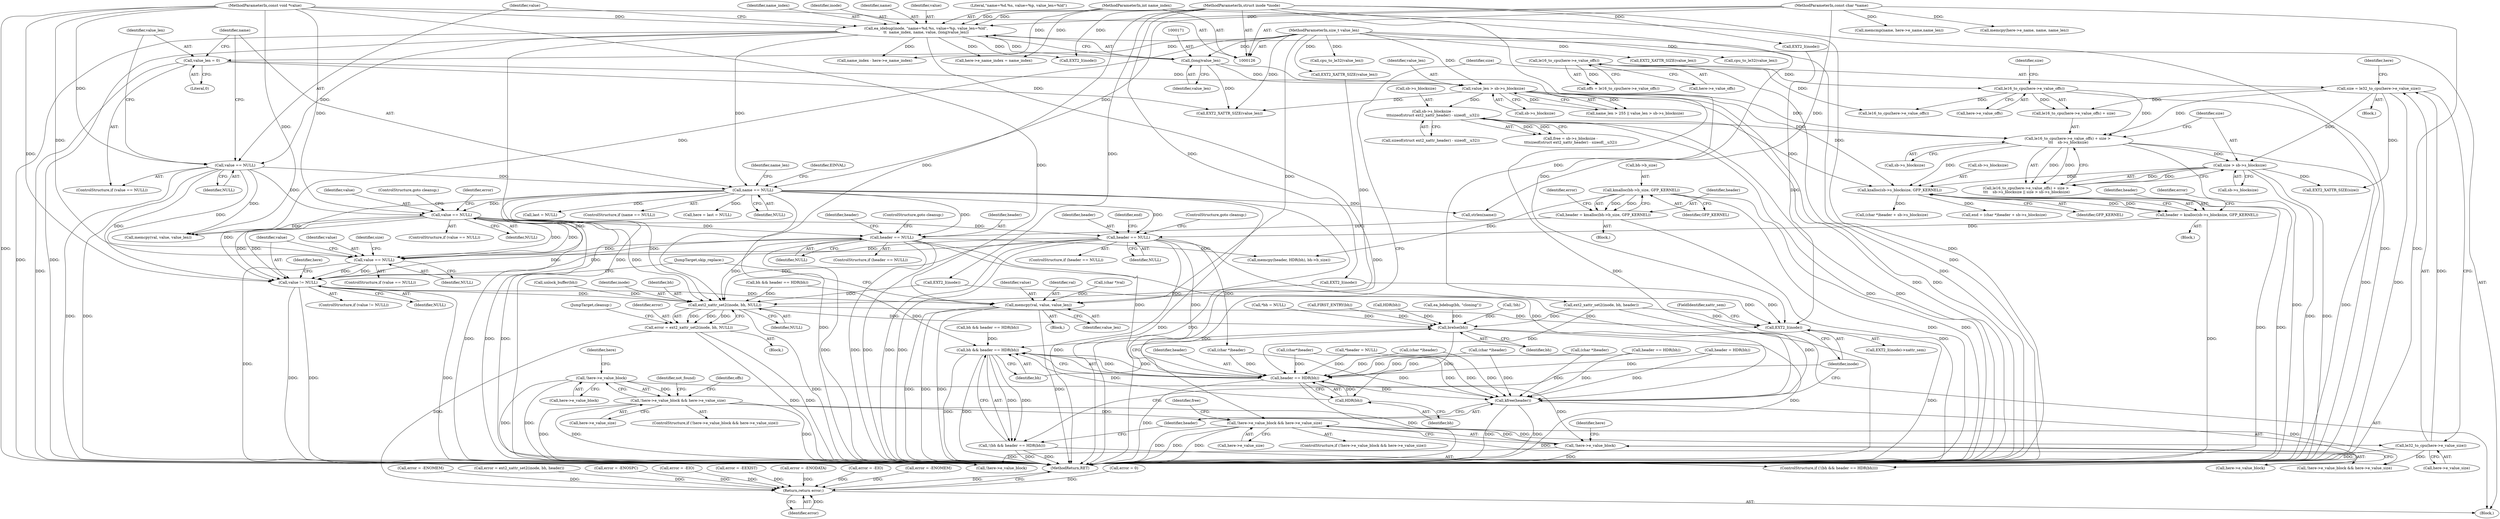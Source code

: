 digraph "0_linux_be0726d33cb8f411945884664924bed3cb8c70ee_10@pointer" {
"1000865" [label="(Call,value == NULL)"];
"1000466" [label="(Call,value == NULL)"];
"1000174" [label="(Call,value == NULL)"];
"1000164" [label="(Call,ea_idebug(inode, \"name=%d.%s, value=%p, value_len=%ld\",\n\t\t  name_index, name, value, (long)value_len))"];
"1000127" [label="(MethodParameterIn,struct inode *inode)"];
"1000128" [label="(MethodParameterIn,int name_index)"];
"1000129" [label="(MethodParameterIn,const char *name)"];
"1000130" [label="(MethodParameterIn,const void *value)"];
"1000170" [label="(Call,(long)value_len)"];
"1000131" [label="(MethodParameterIn,size_t value_len)"];
"1000181" [label="(Call,name == NULL)"];
"1000654" [label="(Call,header == NULL)"];
"1000642" [label="(Call,header = kzalloc(sb->s_blocksize, GFP_KERNEL))"];
"1000644" [label="(Call,kzalloc(sb->s_blocksize, GFP_KERNEL))"];
"1000436" [label="(Call,sb->s_blocksize -\n\t\t\tsizeof(struct ext2_xattr_header) - sizeof(__u32))"];
"1000196" [label="(Call,value_len > sb->s_blocksize)"];
"1000177" [label="(Call,value_len = 0)"];
"1000500" [label="(Call,le16_to_cpu(here->e_value_offs) + size > \n\t\t\t    sb->s_blocksize)"];
"1000502" [label="(Call,le16_to_cpu(here->e_value_offs))"];
"1000324" [label="(Call,le16_to_cpu(here->e_value_offs))"];
"1000492" [label="(Call,size = le32_to_cpu(here->e_value_size))"];
"1000494" [label="(Call,le32_to_cpu(here->e_value_size))"];
"1000482" [label="(Call,!here->e_value_block && here->e_value_size)"];
"1000483" [label="(Call,!here->e_value_block)"];
"1000313" [label="(Call,!here->e_value_block)"];
"1000312" [label="(Call,!here->e_value_block && here->e_value_size)"];
"1000510" [label="(Call,size > sb->s_blocksize)"];
"1000589" [label="(Call,header == NULL)"];
"1000577" [label="(Call,header = kmalloc(bh->b_size, GFP_KERNEL))"];
"1000579" [label="(Call,kmalloc(bh->b_size, GFP_KERNEL))"];
"1000901" [label="(Call,value != NULL)"];
"1000949" [label="(Call,memcpy(val, value, value_len))"];
"1000972" [label="(Call,ext2_xattr_set2(inode, bh, NULL))"];
"1000970" [label="(Call,error = ext2_xattr_set2(inode, bh, NULL))"];
"1001015" [label="(Return,return error;)"];
"1000997" [label="(Call,brelse(bh))"];
"1001001" [label="(Call,bh && header == HDR(bh))"];
"1001000" [label="(Call,!(bh && header == HDR(bh)))"];
"1001005" [label="(Call,HDR(bh))"];
"1001003" [label="(Call,header == HDR(bh))"];
"1001007" [label="(Call,kfree(header))"];
"1001012" [label="(Call,EXT2_I(inode))"];
"1001002" [label="(Identifier,bh)"];
"1000661" [label="(Call,(char *)header)"];
"1000592" [label="(ControlStructure,goto cleanup;)"];
"1000570" [label="(Block,)"];
"1000970" [label="(Call,error = ext2_xattr_set2(inode, bh, NULL))"];
"1000440" [label="(Call,sizeof(struct ext2_xattr_header) - sizeof(__u32))"];
"1000938" [label="(Call,(char *)header)"];
"1000499" [label="(Call,le16_to_cpu(here->e_value_offs) + size > \n\t\t\t    sb->s_blocksize || size > sb->s_blocksize)"];
"1000465" [label="(ControlStructure,if (value == NULL))"];
"1000169" [label="(Identifier,value)"];
"1000656" [label="(Identifier,NULL)"];
"1000593" [label="(Call,memcpy(header, HDR(bh), bh->b_size))"];
"1000999" [label="(ControlStructure,if (!(bh && header == HDR(bh))))"];
"1000521" [label="(Identifier,free)"];
"1000584" [label="(Call,error = -ENOMEM)"];
"1000357" [label="(Call,memcmp(name, here->e_name,name_len))"];
"1000317" [label="(Call,here->e_value_size)"];
"1000186" [label="(Identifier,EINVAL)"];
"1000177" [label="(Call,value_len = 0)"];
"1000131" [label="(MethodParameterIn,size_t value_len)"];
"1001007" [label="(Call,kfree(header))"];
"1000525" [label="(Identifier,error)"];
"1000207" [label="(Call,EXT2_I(inode))"];
"1000992" [label="(Call,ext2_xattr_set2(inode, bh, header))"];
"1001001" [label="(Call,bh && header == HDR(bh))"];
"1000482" [label="(Call,!here->e_value_block && here->e_value_size)"];
"1000481" [label="(ControlStructure,if (!here->e_value_block && here->e_value_size))"];
"1000949" [label="(Call,memcpy(val, value, value_len))"];
"1000167" [label="(Identifier,name_index)"];
"1000964" [label="(Call,header == HDR(bh))"];
"1000660" [label="(Call,(char *)header + sb->s_blocksize)"];
"1000953" [label="(JumpTarget,skip_replace:)"];
"1000800" [label="(Call,memcpy(val, value, value_len))"];
"1000741" [label="(Call,!here->e_value_block)"];
"1000172" [label="(Identifier,value_len)"];
"1000488" [label="(Identifier,here)"];
"1000865" [label="(Call,value == NULL)"];
"1000447" [label="(Call,last = NULL)"];
"1000336" [label="(Identifier,not_found)"];
"1000579" [label="(Call,kmalloc(bh->b_size, GFP_KERNEL))"];
"1000731" [label="(Call,memcpy(here->e_name, name, name_len))"];
"1000467" [label="(Identifier,value)"];
"1000783" [label="(Call,EXT2_XATTR_SIZE(value_len))"];
"1001012" [label="(Call,EXT2_I(inode))"];
"1000512" [label="(Call,sb->s_blocksize)"];
"1000589" [label="(Call,header == NULL)"];
"1000501" [label="(Call,le16_to_cpu(here->e_value_offs) + size)"];
"1000176" [label="(Identifier,NULL)"];
"1000182" [label="(Identifier,name)"];
"1000466" [label="(Call,value == NULL)"];
"1000902" [label="(Identifier,value)"];
"1000657" [label="(ControlStructure,goto cleanup;)"];
"1000962" [label="(Call,bh && header == HDR(bh))"];
"1000768" [label="(Call,(char *)header)"];
"1001015" [label="(Return,return error;)"];
"1000493" [label="(Identifier,size)"];
"1000323" [label="(Identifier,offs)"];
"1000655" [label="(Identifier,header)"];
"1000510" [label="(Call,size > sb->s_blocksize)"];
"1000658" [label="(Call,end = (char *)header + sb->s_blocksize)"];
"1000437" [label="(Call,sb->s_blocksize)"];
"1000578" [label="(Identifier,header)"];
"1000903" [label="(Identifier,NULL)"];
"1000590" [label="(Identifier,header)"];
"1000642" [label="(Call,header = kzalloc(sb->s_blocksize, GFP_KERNEL))"];
"1000641" [label="(Block,)"];
"1000971" [label="(Identifier,error)"];
"1000285" [label="(Call,error = -EIO)"];
"1000337" [label="(Call,name_index - here->e_name_index)"];
"1000900" [label="(ControlStructure,if (value != NULL))"];
"1000494" [label="(Call,le32_to_cpu(here->e_value_size))"];
"1000462" [label="(Call,error = 0)"];
"1000164" [label="(Call,ea_idebug(inode, \"name=%d.%s, value=%p, value_len=%ld\",\n\t\t  name_index, name, value, (long)value_len))"];
"1000165" [label="(Identifier,inode)"];
"1000221" [label="(Call,EXT2_I(inode))"];
"1000871" [label="(Identifier,size)"];
"1000585" [label="(Identifier,error)"];
"1000649" [label="(Call,error = -ENOMEM)"];
"1000130" [label="(MethodParameterIn,const void *value)"];
"1000901" [label="(Call,value != NULL)"];
"1000129" [label="(MethodParameterIn,const char *name)"];
"1000975" [label="(Identifier,NULL)"];
"1000659" [label="(Identifier,end)"];
"1000314" [label="(Call,here->e_value_block)"];
"1000502" [label="(Call,le16_to_cpu(here->e_value_offs))"];
"1000188" [label="(Identifier,name_len)"];
"1000197" [label="(Identifier,value_len)"];
"1000960" [label="(Block,)"];
"1000168" [label="(Identifier,name)"];
"1000128" [label="(MethodParameterIn,int name_index)"];
"1000917" [label="(Call,EXT2_XATTR_SIZE(value_len))"];
"1000907" [label="(Identifier,here)"];
"1000973" [label="(Identifier,inode)"];
"1000990" [label="(Call,error = ext2_xattr_set2(inode, bh, header))"];
"1001017" [label="(MethodReturn,RET)"];
"1000721" [label="(Call,here->e_name_index = name_index)"];
"1000577" [label="(Call,header = kmalloc(bh->b_size, GFP_KERNEL))"];
"1001008" [label="(Identifier,header)"];
"1000325" [label="(Call,here->e_value_offs)"];
"1000506" [label="(Identifier,size)"];
"1000322" [label="(Call,offs = le16_to_cpu(here->e_value_offs))"];
"1001013" [label="(Identifier,inode)"];
"1000503" [label="(Call,here->e_value_offs)"];
"1000170" [label="(Call,(long)value_len)"];
"1000518" [label="(Call,EXT2_XATTR_SIZE(size))"];
"1000583" [label="(Identifier,GFP_KERNEL)"];
"1000192" [label="(Call,name_len > 255 || value_len > sb->s_blocksize)"];
"1000427" [label="(Call,(char*)header)"];
"1000145" [label="(Call,*header = NULL)"];
"1000636" [label="(Call,(char *)header)"];
"1000181" [label="(Call,name == NULL)"];
"1000180" [label="(ControlStructure,if (name == NULL))"];
"1000740" [label="(Call,!here->e_value_block && here->e_value_size)"];
"1000997" [label="(Call,brelse(bh))"];
"1000864" [label="(ControlStructure,if (value == NULL))"];
"1000436" [label="(Call,sb->s_blocksize -\n\t\t\tsizeof(struct ext2_xattr_header) - sizeof(__u32))"];
"1000173" [label="(ControlStructure,if (value == NULL))"];
"1000951" [label="(Identifier,value)"];
"1000127" [label="(MethodParameterIn,struct inode *inode)"];
"1001011" [label="(Call,EXT2_I(inode)->xattr_sem)"];
"1000507" [label="(Call,sb->s_blocksize)"];
"1001006" [label="(Identifier,bh)"];
"1000198" [label="(Call,sb->s_blocksize)"];
"1000495" [label="(Call,here->e_value_size)"];
"1000445" [label="(Call,here = last = NULL)"];
"1000653" [label="(ControlStructure,if (header == NULL))"];
"1000645" [label="(Call,sb->s_blocksize)"];
"1000580" [label="(Call,bh->b_size)"];
"1000468" [label="(Identifier,NULL)"];
"1000469" [label="(ControlStructure,goto cleanup;)"];
"1000490" [label="(Block,)"];
"1000574" [label="(Call,ea_bdebug(bh, \"cloning\"))"];
"1000974" [label="(Identifier,bh)"];
"1000312" [label="(Call,!here->e_value_block && here->e_value_size)"];
"1000972" [label="(Call,ext2_xattr_set2(inode, bh, NULL))"];
"1000434" [label="(Call,free = sb->s_blocksize -\n\t\t\tsizeof(struct ext2_xattr_header) - sizeof(__u32))"];
"1000282" [label="(Call,EXT2_I(inode))"];
"1001003" [label="(Call,header == HDR(bh))"];
"1000189" [label="(Call,strlen(name))"];
"1001005" [label="(Call,HDR(bh))"];
"1001004" [label="(Identifier,header)"];
"1000866" [label="(Identifier,value)"];
"1000524" [label="(Call,error = -ENOSPC)"];
"1000245" [label="(Call,header = HDR(bh))"];
"1000650" [label="(Identifier,error)"];
"1000175" [label="(Identifier,value)"];
"1000318" [label="(Identifier,here)"];
"1000229" [label="(Call,!bh)"];
"1000196" [label="(Call,value_len > sb->s_blocksize)"];
"1000982" [label="(Call,bh && header == HDR(bh))"];
"1000867" [label="(Identifier,NULL)"];
"1000504" [label="(Identifier,here)"];
"1000179" [label="(Literal,0)"];
"1000224" [label="(Call,error = -EIO)"];
"1000588" [label="(ControlStructure,if (header == NULL))"];
"1000174" [label="(Call,value == NULL)"];
"1000909" [label="(Call,cpu_to_le32(value_len))"];
"1000483" [label="(Call,!here->e_value_block)"];
"1000950" [label="(Identifier,val)"];
"1000472" [label="(Call,error = -EEXIST)"];
"1000311" [label="(ControlStructure,if (!here->e_value_block && here->e_value_size))"];
"1000166" [label="(Literal,\"name=%d.%s, value=%p, value_len=%ld\")"];
"1000453" [label="(Call,error = -ENODATA)"];
"1000998" [label="(Identifier,bh)"];
"1000654" [label="(Call,header == NULL)"];
"1000913" [label="(Block,)"];
"1000968" [label="(Call,unlock_buffer(bh))"];
"1000178" [label="(Identifier,value_len)"];
"1000313" [label="(Call,!here->e_value_block)"];
"1000324" [label="(Call,le16_to_cpu(here->e_value_offs))"];
"1000594" [label="(Identifier,header)"];
"1000790" [label="(Call,cpu_to_le32(value_len))"];
"1000591" [label="(Identifier,NULL)"];
"1000534" [label="(Call,EXT2_XATTR_SIZE(value_len))"];
"1000952" [label="(Identifier,value_len)"];
"1001014" [label="(FieldIdentifier,xattr_sem)"];
"1000212" [label="(Call,EXT2_I(inode))"];
"1000760" [label="(Call,le16_to_cpu(here->e_value_offs))"];
"1000487" [label="(Call,here->e_value_size)"];
"1000935" [label="(Call,(char *)val)"];
"1000643" [label="(Identifier,header)"];
"1000648" [label="(Identifier,GFP_KERNEL)"];
"1001016" [label="(Identifier,error)"];
"1000644" [label="(Call,kzalloc(sb->s_blocksize, GFP_KERNEL))"];
"1000141" [label="(Call,*bh = NULL)"];
"1000292" [label="(Call,FIRST_ENTRY(bh))"];
"1000492" [label="(Call,size = le32_to_cpu(here->e_value_size))"];
"1000996" [label="(JumpTarget,cleanup:)"];
"1000500" [label="(Call,le16_to_cpu(here->e_value_offs) + size > \n\t\t\t    sb->s_blocksize)"];
"1000247" [label="(Call,HDR(bh))"];
"1000133" [label="(Block,)"];
"1000484" [label="(Call,here->e_value_block)"];
"1000511" [label="(Identifier,size)"];
"1001000" [label="(Call,!(bh && header == HDR(bh)))"];
"1000183" [label="(Identifier,NULL)"];
"1000865" -> "1000864"  [label="AST: "];
"1000865" -> "1000867"  [label="CFG: "];
"1000866" -> "1000865"  [label="AST: "];
"1000867" -> "1000865"  [label="AST: "];
"1000871" -> "1000865"  [label="CFG: "];
"1000902" -> "1000865"  [label="CFG: "];
"1000865" -> "1001017"  [label="DDG: "];
"1000466" -> "1000865"  [label="DDG: "];
"1000466" -> "1000865"  [label="DDG: "];
"1000174" -> "1000865"  [label="DDG: "];
"1000130" -> "1000865"  [label="DDG: "];
"1000654" -> "1000865"  [label="DDG: "];
"1000181" -> "1000865"  [label="DDG: "];
"1000589" -> "1000865"  [label="DDG: "];
"1000865" -> "1000901"  [label="DDG: "];
"1000865" -> "1000901"  [label="DDG: "];
"1000466" -> "1000465"  [label="AST: "];
"1000466" -> "1000468"  [label="CFG: "];
"1000467" -> "1000466"  [label="AST: "];
"1000468" -> "1000466"  [label="AST: "];
"1000469" -> "1000466"  [label="CFG: "];
"1000525" -> "1000466"  [label="CFG: "];
"1000466" -> "1001017"  [label="DDG: "];
"1000466" -> "1001017"  [label="DDG: "];
"1000466" -> "1001017"  [label="DDG: "];
"1000174" -> "1000466"  [label="DDG: "];
"1000130" -> "1000466"  [label="DDG: "];
"1000181" -> "1000466"  [label="DDG: "];
"1000466" -> "1000589"  [label="DDG: "];
"1000466" -> "1000654"  [label="DDG: "];
"1000466" -> "1000800"  [label="DDG: "];
"1000466" -> "1000901"  [label="DDG: "];
"1000466" -> "1000901"  [label="DDG: "];
"1000466" -> "1000972"  [label="DDG: "];
"1000174" -> "1000173"  [label="AST: "];
"1000174" -> "1000176"  [label="CFG: "];
"1000175" -> "1000174"  [label="AST: "];
"1000176" -> "1000174"  [label="AST: "];
"1000178" -> "1000174"  [label="CFG: "];
"1000182" -> "1000174"  [label="CFG: "];
"1000174" -> "1001017"  [label="DDG: "];
"1000174" -> "1001017"  [label="DDG: "];
"1000164" -> "1000174"  [label="DDG: "];
"1000130" -> "1000174"  [label="DDG: "];
"1000174" -> "1000181"  [label="DDG: "];
"1000174" -> "1000800"  [label="DDG: "];
"1000174" -> "1000901"  [label="DDG: "];
"1000164" -> "1000133"  [label="AST: "];
"1000164" -> "1000170"  [label="CFG: "];
"1000165" -> "1000164"  [label="AST: "];
"1000166" -> "1000164"  [label="AST: "];
"1000167" -> "1000164"  [label="AST: "];
"1000168" -> "1000164"  [label="AST: "];
"1000169" -> "1000164"  [label="AST: "];
"1000170" -> "1000164"  [label="AST: "];
"1000175" -> "1000164"  [label="CFG: "];
"1000164" -> "1001017"  [label="DDG: "];
"1000164" -> "1001017"  [label="DDG: "];
"1000164" -> "1001017"  [label="DDG: "];
"1000164" -> "1001017"  [label="DDG: "];
"1000127" -> "1000164"  [label="DDG: "];
"1000128" -> "1000164"  [label="DDG: "];
"1000129" -> "1000164"  [label="DDG: "];
"1000130" -> "1000164"  [label="DDG: "];
"1000170" -> "1000164"  [label="DDG: "];
"1000164" -> "1000181"  [label="DDG: "];
"1000164" -> "1000207"  [label="DDG: "];
"1000164" -> "1000337"  [label="DDG: "];
"1000164" -> "1000721"  [label="DDG: "];
"1000127" -> "1000126"  [label="AST: "];
"1000127" -> "1001017"  [label="DDG: "];
"1000127" -> "1000207"  [label="DDG: "];
"1000127" -> "1000212"  [label="DDG: "];
"1000127" -> "1000221"  [label="DDG: "];
"1000127" -> "1000282"  [label="DDG: "];
"1000127" -> "1000972"  [label="DDG: "];
"1000127" -> "1000992"  [label="DDG: "];
"1000127" -> "1001012"  [label="DDG: "];
"1000128" -> "1000126"  [label="AST: "];
"1000128" -> "1001017"  [label="DDG: "];
"1000128" -> "1000337"  [label="DDG: "];
"1000128" -> "1000721"  [label="DDG: "];
"1000129" -> "1000126"  [label="AST: "];
"1000129" -> "1001017"  [label="DDG: "];
"1000129" -> "1000181"  [label="DDG: "];
"1000129" -> "1000189"  [label="DDG: "];
"1000129" -> "1000357"  [label="DDG: "];
"1000129" -> "1000731"  [label="DDG: "];
"1000130" -> "1000126"  [label="AST: "];
"1000130" -> "1001017"  [label="DDG: "];
"1000130" -> "1000800"  [label="DDG: "];
"1000130" -> "1000901"  [label="DDG: "];
"1000130" -> "1000949"  [label="DDG: "];
"1000170" -> "1000172"  [label="CFG: "];
"1000171" -> "1000170"  [label="AST: "];
"1000172" -> "1000170"  [label="AST: "];
"1000170" -> "1001017"  [label="DDG: "];
"1000131" -> "1000170"  [label="DDG: "];
"1000170" -> "1000196"  [label="DDG: "];
"1000170" -> "1000534"  [label="DDG: "];
"1000131" -> "1000126"  [label="AST: "];
"1000131" -> "1001017"  [label="DDG: "];
"1000131" -> "1000177"  [label="DDG: "];
"1000131" -> "1000196"  [label="DDG: "];
"1000131" -> "1000534"  [label="DDG: "];
"1000131" -> "1000783"  [label="DDG: "];
"1000131" -> "1000790"  [label="DDG: "];
"1000131" -> "1000800"  [label="DDG: "];
"1000131" -> "1000909"  [label="DDG: "];
"1000131" -> "1000917"  [label="DDG: "];
"1000131" -> "1000949"  [label="DDG: "];
"1000181" -> "1000180"  [label="AST: "];
"1000181" -> "1000183"  [label="CFG: "];
"1000182" -> "1000181"  [label="AST: "];
"1000183" -> "1000181"  [label="AST: "];
"1000186" -> "1000181"  [label="CFG: "];
"1000188" -> "1000181"  [label="CFG: "];
"1000181" -> "1001017"  [label="DDG: "];
"1000181" -> "1001017"  [label="DDG: "];
"1000181" -> "1001017"  [label="DDG: "];
"1000181" -> "1000189"  [label="DDG: "];
"1000181" -> "1000445"  [label="DDG: "];
"1000181" -> "1000447"  [label="DDG: "];
"1000181" -> "1000589"  [label="DDG: "];
"1000181" -> "1000654"  [label="DDG: "];
"1000181" -> "1000901"  [label="DDG: "];
"1000181" -> "1000972"  [label="DDG: "];
"1000654" -> "1000653"  [label="AST: "];
"1000654" -> "1000656"  [label="CFG: "];
"1000655" -> "1000654"  [label="AST: "];
"1000656" -> "1000654"  [label="AST: "];
"1000657" -> "1000654"  [label="CFG: "];
"1000659" -> "1000654"  [label="CFG: "];
"1000654" -> "1001017"  [label="DDG: "];
"1000654" -> "1001017"  [label="DDG: "];
"1000654" -> "1001017"  [label="DDG: "];
"1000642" -> "1000654"  [label="DDG: "];
"1000654" -> "1000661"  [label="DDG: "];
"1000654" -> "1000901"  [label="DDG: "];
"1000654" -> "1000972"  [label="DDG: "];
"1000654" -> "1001003"  [label="DDG: "];
"1000654" -> "1001007"  [label="DDG: "];
"1000642" -> "1000641"  [label="AST: "];
"1000642" -> "1000644"  [label="CFG: "];
"1000643" -> "1000642"  [label="AST: "];
"1000644" -> "1000642"  [label="AST: "];
"1000650" -> "1000642"  [label="CFG: "];
"1000642" -> "1001017"  [label="DDG: "];
"1000644" -> "1000642"  [label="DDG: "];
"1000644" -> "1000642"  [label="DDG: "];
"1000644" -> "1000648"  [label="CFG: "];
"1000645" -> "1000644"  [label="AST: "];
"1000648" -> "1000644"  [label="AST: "];
"1000644" -> "1001017"  [label="DDG: "];
"1000644" -> "1001017"  [label="DDG: "];
"1000436" -> "1000644"  [label="DDG: "];
"1000500" -> "1000644"  [label="DDG: "];
"1000510" -> "1000644"  [label="DDG: "];
"1000196" -> "1000644"  [label="DDG: "];
"1000644" -> "1000658"  [label="DDG: "];
"1000644" -> "1000660"  [label="DDG: "];
"1000436" -> "1000434"  [label="AST: "];
"1000436" -> "1000440"  [label="CFG: "];
"1000437" -> "1000436"  [label="AST: "];
"1000440" -> "1000436"  [label="AST: "];
"1000434" -> "1000436"  [label="CFG: "];
"1000436" -> "1001017"  [label="DDG: "];
"1000436" -> "1001017"  [label="DDG: "];
"1000436" -> "1000434"  [label="DDG: "];
"1000436" -> "1000434"  [label="DDG: "];
"1000196" -> "1000436"  [label="DDG: "];
"1000436" -> "1000500"  [label="DDG: "];
"1000196" -> "1000192"  [label="AST: "];
"1000196" -> "1000198"  [label="CFG: "];
"1000197" -> "1000196"  [label="AST: "];
"1000198" -> "1000196"  [label="AST: "];
"1000192" -> "1000196"  [label="CFG: "];
"1000196" -> "1001017"  [label="DDG: "];
"1000196" -> "1001017"  [label="DDG: "];
"1000196" -> "1000192"  [label="DDG: "];
"1000196" -> "1000192"  [label="DDG: "];
"1000177" -> "1000196"  [label="DDG: "];
"1000196" -> "1000500"  [label="DDG: "];
"1000196" -> "1000534"  [label="DDG: "];
"1000177" -> "1000173"  [label="AST: "];
"1000177" -> "1000179"  [label="CFG: "];
"1000178" -> "1000177"  [label="AST: "];
"1000179" -> "1000177"  [label="AST: "];
"1000182" -> "1000177"  [label="CFG: "];
"1000177" -> "1001017"  [label="DDG: "];
"1000177" -> "1000534"  [label="DDG: "];
"1000500" -> "1000499"  [label="AST: "];
"1000500" -> "1000507"  [label="CFG: "];
"1000501" -> "1000500"  [label="AST: "];
"1000507" -> "1000500"  [label="AST: "];
"1000511" -> "1000500"  [label="CFG: "];
"1000499" -> "1000500"  [label="CFG: "];
"1000500" -> "1001017"  [label="DDG: "];
"1000500" -> "1001017"  [label="DDG: "];
"1000500" -> "1000499"  [label="DDG: "];
"1000500" -> "1000499"  [label="DDG: "];
"1000502" -> "1000500"  [label="DDG: "];
"1000492" -> "1000500"  [label="DDG: "];
"1000500" -> "1000510"  [label="DDG: "];
"1000502" -> "1000501"  [label="AST: "];
"1000502" -> "1000503"  [label="CFG: "];
"1000503" -> "1000502"  [label="AST: "];
"1000506" -> "1000502"  [label="CFG: "];
"1000502" -> "1001017"  [label="DDG: "];
"1000502" -> "1000501"  [label="DDG: "];
"1000324" -> "1000502"  [label="DDG: "];
"1000502" -> "1000760"  [label="DDG: "];
"1000324" -> "1000322"  [label="AST: "];
"1000324" -> "1000325"  [label="CFG: "];
"1000325" -> "1000324"  [label="AST: "];
"1000322" -> "1000324"  [label="CFG: "];
"1000324" -> "1001017"  [label="DDG: "];
"1000324" -> "1000322"  [label="DDG: "];
"1000324" -> "1000760"  [label="DDG: "];
"1000492" -> "1000490"  [label="AST: "];
"1000492" -> "1000494"  [label="CFG: "];
"1000493" -> "1000492"  [label="AST: "];
"1000494" -> "1000492"  [label="AST: "];
"1000504" -> "1000492"  [label="CFG: "];
"1000492" -> "1001017"  [label="DDG: "];
"1000494" -> "1000492"  [label="DDG: "];
"1000492" -> "1000501"  [label="DDG: "];
"1000492" -> "1000510"  [label="DDG: "];
"1000492" -> "1000518"  [label="DDG: "];
"1000494" -> "1000495"  [label="CFG: "];
"1000495" -> "1000494"  [label="AST: "];
"1000494" -> "1001017"  [label="DDG: "];
"1000482" -> "1000494"  [label="DDG: "];
"1000494" -> "1000740"  [label="DDG: "];
"1000482" -> "1000481"  [label="AST: "];
"1000482" -> "1000483"  [label="CFG: "];
"1000482" -> "1000487"  [label="CFG: "];
"1000483" -> "1000482"  [label="AST: "];
"1000487" -> "1000482"  [label="AST: "];
"1000493" -> "1000482"  [label="CFG: "];
"1000521" -> "1000482"  [label="CFG: "];
"1000482" -> "1001017"  [label="DDG: "];
"1000482" -> "1001017"  [label="DDG: "];
"1000482" -> "1001017"  [label="DDG: "];
"1000483" -> "1000482"  [label="DDG: "];
"1000312" -> "1000482"  [label="DDG: "];
"1000482" -> "1000740"  [label="DDG: "];
"1000483" -> "1000484"  [label="CFG: "];
"1000484" -> "1000483"  [label="AST: "];
"1000488" -> "1000483"  [label="CFG: "];
"1000483" -> "1001017"  [label="DDG: "];
"1000313" -> "1000483"  [label="DDG: "];
"1000483" -> "1000741"  [label="DDG: "];
"1000313" -> "1000312"  [label="AST: "];
"1000313" -> "1000314"  [label="CFG: "];
"1000314" -> "1000313"  [label="AST: "];
"1000318" -> "1000313"  [label="CFG: "];
"1000312" -> "1000313"  [label="CFG: "];
"1000313" -> "1001017"  [label="DDG: "];
"1000313" -> "1000312"  [label="DDG: "];
"1000313" -> "1000741"  [label="DDG: "];
"1000312" -> "1000311"  [label="AST: "];
"1000312" -> "1000317"  [label="CFG: "];
"1000317" -> "1000312"  [label="AST: "];
"1000323" -> "1000312"  [label="CFG: "];
"1000336" -> "1000312"  [label="CFG: "];
"1000312" -> "1001017"  [label="DDG: "];
"1000312" -> "1001017"  [label="DDG: "];
"1000312" -> "1001017"  [label="DDG: "];
"1000312" -> "1000740"  [label="DDG: "];
"1000510" -> "1000499"  [label="AST: "];
"1000510" -> "1000512"  [label="CFG: "];
"1000511" -> "1000510"  [label="AST: "];
"1000512" -> "1000510"  [label="AST: "];
"1000499" -> "1000510"  [label="CFG: "];
"1000510" -> "1001017"  [label="DDG: "];
"1000510" -> "1001017"  [label="DDG: "];
"1000510" -> "1000499"  [label="DDG: "];
"1000510" -> "1000499"  [label="DDG: "];
"1000510" -> "1000518"  [label="DDG: "];
"1000589" -> "1000588"  [label="AST: "];
"1000589" -> "1000591"  [label="CFG: "];
"1000590" -> "1000589"  [label="AST: "];
"1000591" -> "1000589"  [label="AST: "];
"1000592" -> "1000589"  [label="CFG: "];
"1000594" -> "1000589"  [label="CFG: "];
"1000589" -> "1001017"  [label="DDG: "];
"1000589" -> "1001017"  [label="DDG: "];
"1000589" -> "1001017"  [label="DDG: "];
"1000577" -> "1000589"  [label="DDG: "];
"1000589" -> "1000593"  [label="DDG: "];
"1000589" -> "1000901"  [label="DDG: "];
"1000589" -> "1000972"  [label="DDG: "];
"1000589" -> "1001003"  [label="DDG: "];
"1000589" -> "1001007"  [label="DDG: "];
"1000577" -> "1000570"  [label="AST: "];
"1000577" -> "1000579"  [label="CFG: "];
"1000578" -> "1000577"  [label="AST: "];
"1000579" -> "1000577"  [label="AST: "];
"1000585" -> "1000577"  [label="CFG: "];
"1000577" -> "1001017"  [label="DDG: "];
"1000579" -> "1000577"  [label="DDG: "];
"1000579" -> "1000577"  [label="DDG: "];
"1000579" -> "1000583"  [label="CFG: "];
"1000580" -> "1000579"  [label="AST: "];
"1000583" -> "1000579"  [label="AST: "];
"1000579" -> "1001017"  [label="DDG: "];
"1000579" -> "1001017"  [label="DDG: "];
"1000579" -> "1000593"  [label="DDG: "];
"1000901" -> "1000900"  [label="AST: "];
"1000901" -> "1000903"  [label="CFG: "];
"1000902" -> "1000901"  [label="AST: "];
"1000903" -> "1000901"  [label="AST: "];
"1000907" -> "1000901"  [label="CFG: "];
"1000953" -> "1000901"  [label="CFG: "];
"1000901" -> "1001017"  [label="DDG: "];
"1000901" -> "1001017"  [label="DDG: "];
"1000901" -> "1001017"  [label="DDG: "];
"1000901" -> "1000949"  [label="DDG: "];
"1000901" -> "1000972"  [label="DDG: "];
"1000949" -> "1000913"  [label="AST: "];
"1000949" -> "1000952"  [label="CFG: "];
"1000950" -> "1000949"  [label="AST: "];
"1000951" -> "1000949"  [label="AST: "];
"1000952" -> "1000949"  [label="AST: "];
"1000953" -> "1000949"  [label="CFG: "];
"1000949" -> "1001017"  [label="DDG: "];
"1000949" -> "1001017"  [label="DDG: "];
"1000949" -> "1001017"  [label="DDG: "];
"1000949" -> "1001017"  [label="DDG: "];
"1000935" -> "1000949"  [label="DDG: "];
"1000917" -> "1000949"  [label="DDG: "];
"1000972" -> "1000970"  [label="AST: "];
"1000972" -> "1000975"  [label="CFG: "];
"1000973" -> "1000972"  [label="AST: "];
"1000974" -> "1000972"  [label="AST: "];
"1000975" -> "1000972"  [label="AST: "];
"1000970" -> "1000972"  [label="CFG: "];
"1000972" -> "1001017"  [label="DDG: "];
"1000972" -> "1000970"  [label="DDG: "];
"1000972" -> "1000970"  [label="DDG: "];
"1000972" -> "1000970"  [label="DDG: "];
"1000221" -> "1000972"  [label="DDG: "];
"1000212" -> "1000972"  [label="DDG: "];
"1000968" -> "1000972"  [label="DDG: "];
"1000962" -> "1000972"  [label="DDG: "];
"1000972" -> "1000997"  [label="DDG: "];
"1000972" -> "1001012"  [label="DDG: "];
"1000970" -> "1000960"  [label="AST: "];
"1000971" -> "1000970"  [label="AST: "];
"1000996" -> "1000970"  [label="CFG: "];
"1000970" -> "1001017"  [label="DDG: "];
"1000970" -> "1001017"  [label="DDG: "];
"1000970" -> "1001015"  [label="DDG: "];
"1001015" -> "1000133"  [label="AST: "];
"1001015" -> "1001016"  [label="CFG: "];
"1001016" -> "1001015"  [label="AST: "];
"1001017" -> "1001015"  [label="CFG: "];
"1001015" -> "1001017"  [label="DDG: "];
"1001016" -> "1001015"  [label="DDG: "];
"1000224" -> "1001015"  [label="DDG: "];
"1000990" -> "1001015"  [label="DDG: "];
"1000462" -> "1001015"  [label="DDG: "];
"1000472" -> "1001015"  [label="DDG: "];
"1000453" -> "1001015"  [label="DDG: "];
"1000584" -> "1001015"  [label="DDG: "];
"1000285" -> "1001015"  [label="DDG: "];
"1000524" -> "1001015"  [label="DDG: "];
"1000649" -> "1001015"  [label="DDG: "];
"1000997" -> "1000133"  [label="AST: "];
"1000997" -> "1000998"  [label="CFG: "];
"1000998" -> "1000997"  [label="AST: "];
"1001002" -> "1000997"  [label="CFG: "];
"1000997" -> "1001017"  [label="DDG: "];
"1000141" -> "1000997"  [label="DDG: "];
"1000292" -> "1000997"  [label="DDG: "];
"1000992" -> "1000997"  [label="DDG: "];
"1000229" -> "1000997"  [label="DDG: "];
"1000574" -> "1000997"  [label="DDG: "];
"1000247" -> "1000997"  [label="DDG: "];
"1000997" -> "1001001"  [label="DDG: "];
"1000997" -> "1001005"  [label="DDG: "];
"1001001" -> "1001000"  [label="AST: "];
"1001001" -> "1001002"  [label="CFG: "];
"1001001" -> "1001003"  [label="CFG: "];
"1001002" -> "1001001"  [label="AST: "];
"1001003" -> "1001001"  [label="AST: "];
"1001000" -> "1001001"  [label="CFG: "];
"1001001" -> "1001017"  [label="DDG: "];
"1001001" -> "1001017"  [label="DDG: "];
"1001001" -> "1001000"  [label="DDG: "];
"1001001" -> "1001000"  [label="DDG: "];
"1001005" -> "1001001"  [label="DDG: "];
"1000982" -> "1001001"  [label="DDG: "];
"1000962" -> "1001001"  [label="DDG: "];
"1001003" -> "1001001"  [label="DDG: "];
"1001003" -> "1001001"  [label="DDG: "];
"1001000" -> "1000999"  [label="AST: "];
"1001008" -> "1001000"  [label="CFG: "];
"1001013" -> "1001000"  [label="CFG: "];
"1001000" -> "1001017"  [label="DDG: "];
"1001000" -> "1001017"  [label="DDG: "];
"1001005" -> "1001003"  [label="AST: "];
"1001005" -> "1001006"  [label="CFG: "];
"1001006" -> "1001005"  [label="AST: "];
"1001003" -> "1001005"  [label="CFG: "];
"1001005" -> "1001003"  [label="DDG: "];
"1001004" -> "1001003"  [label="AST: "];
"1001003" -> "1001017"  [label="DDG: "];
"1001003" -> "1001017"  [label="DDG: "];
"1000992" -> "1001003"  [label="DDG: "];
"1000427" -> "1001003"  [label="DDG: "];
"1000964" -> "1001003"  [label="DDG: "];
"1000245" -> "1001003"  [label="DDG: "];
"1000145" -> "1001003"  [label="DDG: "];
"1000636" -> "1001003"  [label="DDG: "];
"1000938" -> "1001003"  [label="DDG: "];
"1000768" -> "1001003"  [label="DDG: "];
"1000661" -> "1001003"  [label="DDG: "];
"1001003" -> "1001007"  [label="DDG: "];
"1001007" -> "1000999"  [label="AST: "];
"1001007" -> "1001008"  [label="CFG: "];
"1001008" -> "1001007"  [label="AST: "];
"1001013" -> "1001007"  [label="CFG: "];
"1001007" -> "1001017"  [label="DDG: "];
"1001007" -> "1001017"  [label="DDG: "];
"1000992" -> "1001007"  [label="DDG: "];
"1000427" -> "1001007"  [label="DDG: "];
"1000964" -> "1001007"  [label="DDG: "];
"1000245" -> "1001007"  [label="DDG: "];
"1000145" -> "1001007"  [label="DDG: "];
"1000636" -> "1001007"  [label="DDG: "];
"1000938" -> "1001007"  [label="DDG: "];
"1000768" -> "1001007"  [label="DDG: "];
"1000661" -> "1001007"  [label="DDG: "];
"1001012" -> "1001011"  [label="AST: "];
"1001012" -> "1001013"  [label="CFG: "];
"1001013" -> "1001012"  [label="AST: "];
"1001014" -> "1001012"  [label="CFG: "];
"1001012" -> "1001017"  [label="DDG: "];
"1000992" -> "1001012"  [label="DDG: "];
"1000212" -> "1001012"  [label="DDG: "];
"1000282" -> "1001012"  [label="DDG: "];
"1000221" -> "1001012"  [label="DDG: "];
}
